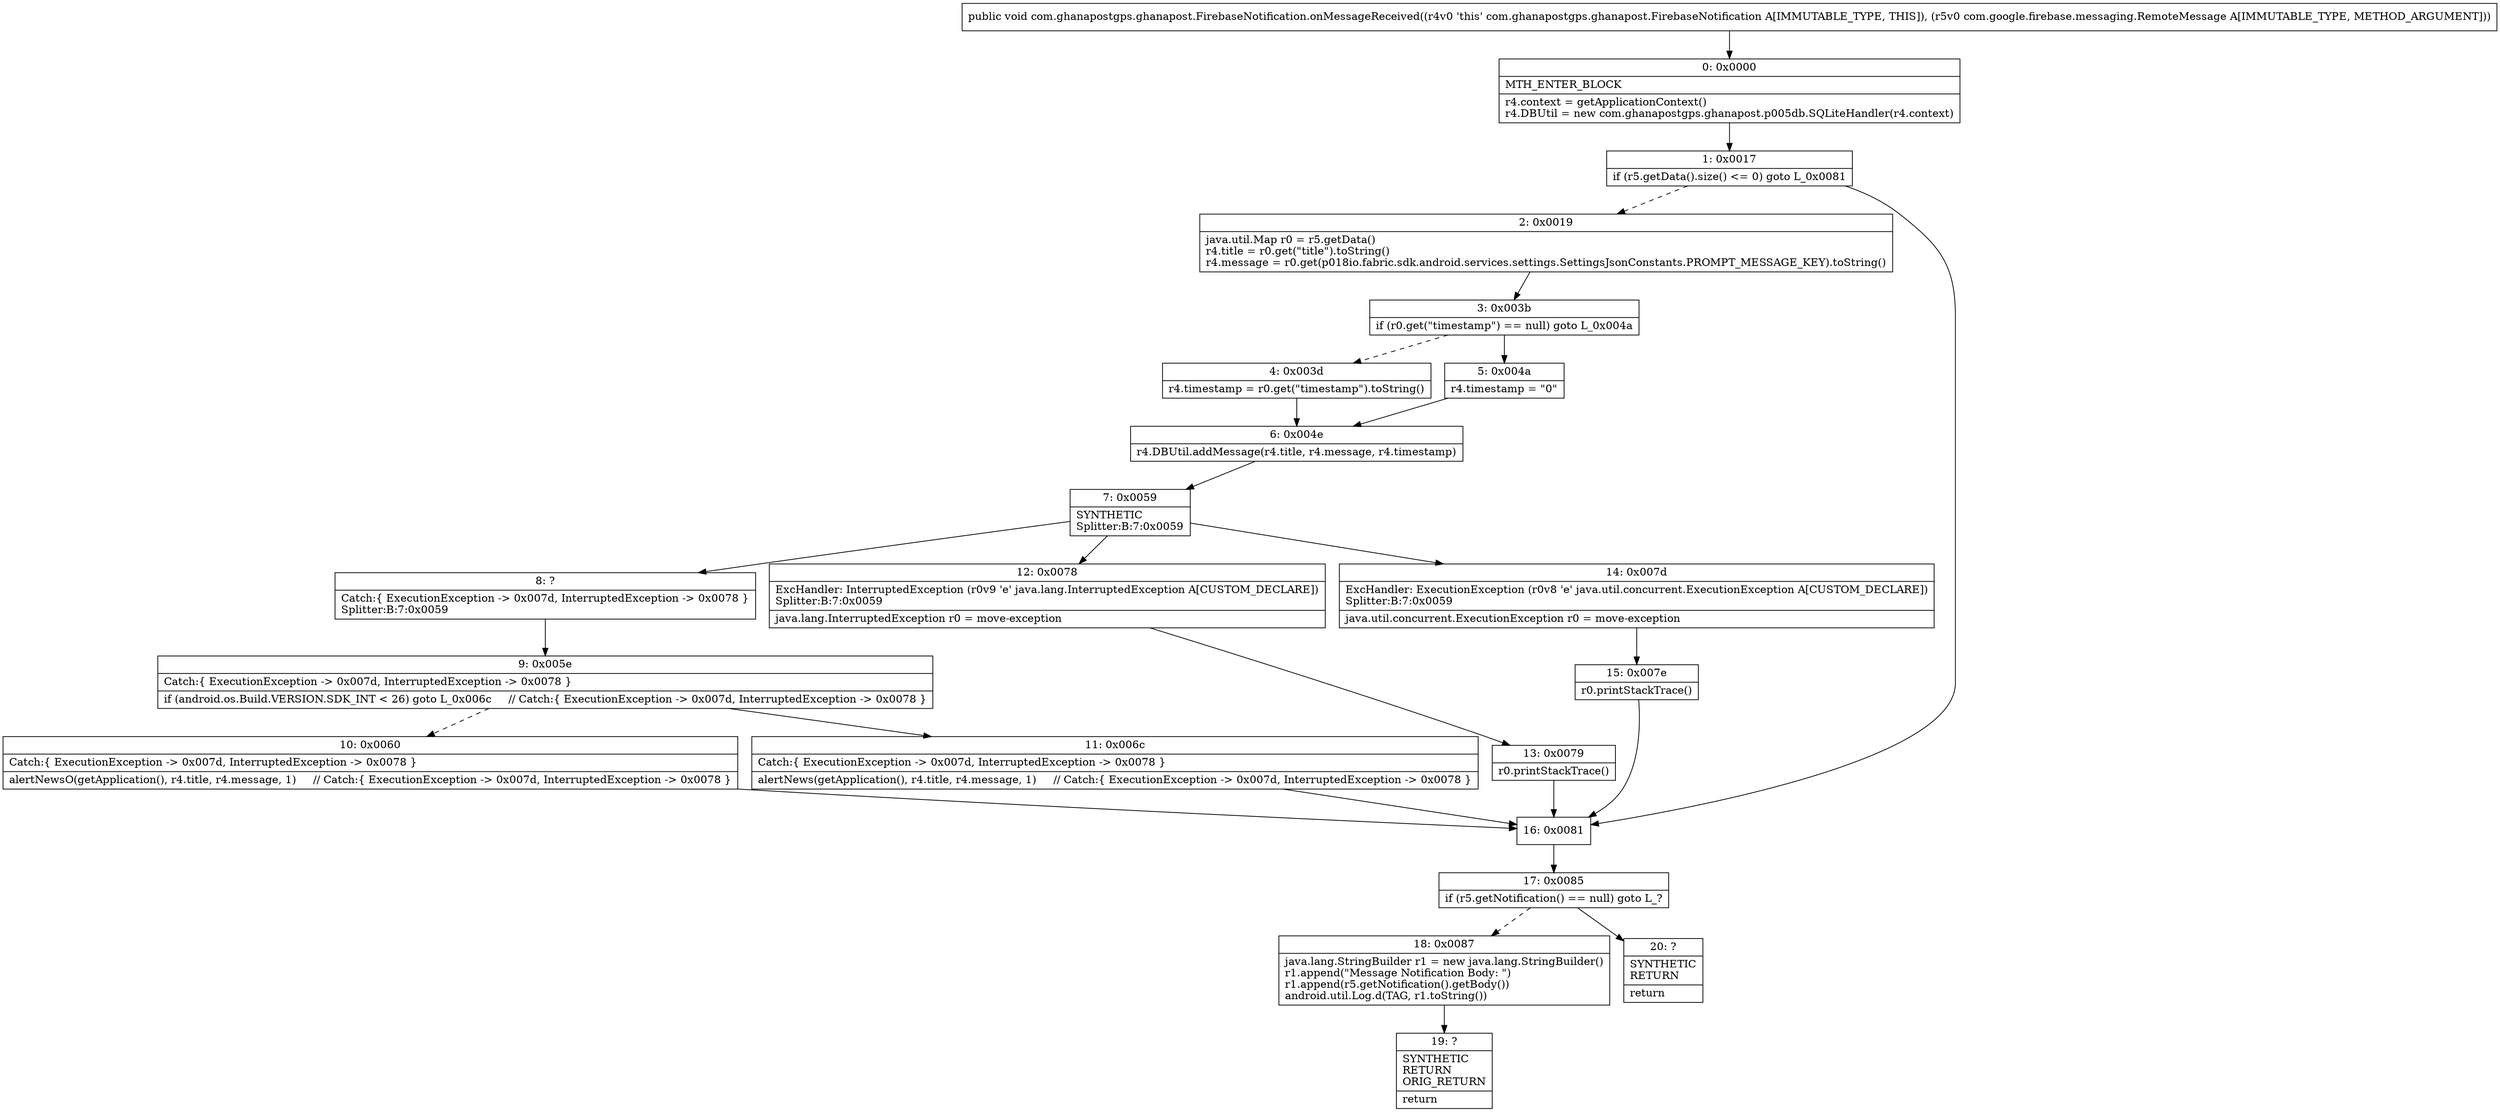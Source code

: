 digraph "CFG forcom.ghanapostgps.ghanapost.FirebaseNotification.onMessageReceived(Lcom\/google\/firebase\/messaging\/RemoteMessage;)V" {
Node_0 [shape=record,label="{0\:\ 0x0000|MTH_ENTER_BLOCK\l|r4.context = getApplicationContext()\lr4.DBUtil = new com.ghanapostgps.ghanapost.p005db.SQLiteHandler(r4.context)\l}"];
Node_1 [shape=record,label="{1\:\ 0x0017|if (r5.getData().size() \<= 0) goto L_0x0081\l}"];
Node_2 [shape=record,label="{2\:\ 0x0019|java.util.Map r0 = r5.getData()\lr4.title = r0.get(\"title\").toString()\lr4.message = r0.get(p018io.fabric.sdk.android.services.settings.SettingsJsonConstants.PROMPT_MESSAGE_KEY).toString()\l}"];
Node_3 [shape=record,label="{3\:\ 0x003b|if (r0.get(\"timestamp\") == null) goto L_0x004a\l}"];
Node_4 [shape=record,label="{4\:\ 0x003d|r4.timestamp = r0.get(\"timestamp\").toString()\l}"];
Node_5 [shape=record,label="{5\:\ 0x004a|r4.timestamp = \"0\"\l}"];
Node_6 [shape=record,label="{6\:\ 0x004e|r4.DBUtil.addMessage(r4.title, r4.message, r4.timestamp)\l}"];
Node_7 [shape=record,label="{7\:\ 0x0059|SYNTHETIC\lSplitter:B:7:0x0059\l}"];
Node_8 [shape=record,label="{8\:\ ?|Catch:\{ ExecutionException \-\> 0x007d, InterruptedException \-\> 0x0078 \}\lSplitter:B:7:0x0059\l}"];
Node_9 [shape=record,label="{9\:\ 0x005e|Catch:\{ ExecutionException \-\> 0x007d, InterruptedException \-\> 0x0078 \}\l|if (android.os.Build.VERSION.SDK_INT \< 26) goto L_0x006c     \/\/ Catch:\{ ExecutionException \-\> 0x007d, InterruptedException \-\> 0x0078 \}\l}"];
Node_10 [shape=record,label="{10\:\ 0x0060|Catch:\{ ExecutionException \-\> 0x007d, InterruptedException \-\> 0x0078 \}\l|alertNewsO(getApplication(), r4.title, r4.message, 1)     \/\/ Catch:\{ ExecutionException \-\> 0x007d, InterruptedException \-\> 0x0078 \}\l}"];
Node_11 [shape=record,label="{11\:\ 0x006c|Catch:\{ ExecutionException \-\> 0x007d, InterruptedException \-\> 0x0078 \}\l|alertNews(getApplication(), r4.title, r4.message, 1)     \/\/ Catch:\{ ExecutionException \-\> 0x007d, InterruptedException \-\> 0x0078 \}\l}"];
Node_12 [shape=record,label="{12\:\ 0x0078|ExcHandler: InterruptedException (r0v9 'e' java.lang.InterruptedException A[CUSTOM_DECLARE])\lSplitter:B:7:0x0059\l|java.lang.InterruptedException r0 = move\-exception\l}"];
Node_13 [shape=record,label="{13\:\ 0x0079|r0.printStackTrace()\l}"];
Node_14 [shape=record,label="{14\:\ 0x007d|ExcHandler: ExecutionException (r0v8 'e' java.util.concurrent.ExecutionException A[CUSTOM_DECLARE])\lSplitter:B:7:0x0059\l|java.util.concurrent.ExecutionException r0 = move\-exception\l}"];
Node_15 [shape=record,label="{15\:\ 0x007e|r0.printStackTrace()\l}"];
Node_16 [shape=record,label="{16\:\ 0x0081}"];
Node_17 [shape=record,label="{17\:\ 0x0085|if (r5.getNotification() == null) goto L_?\l}"];
Node_18 [shape=record,label="{18\:\ 0x0087|java.lang.StringBuilder r1 = new java.lang.StringBuilder()\lr1.append(\"Message Notification Body: \")\lr1.append(r5.getNotification().getBody())\landroid.util.Log.d(TAG, r1.toString())\l}"];
Node_19 [shape=record,label="{19\:\ ?|SYNTHETIC\lRETURN\lORIG_RETURN\l|return\l}"];
Node_20 [shape=record,label="{20\:\ ?|SYNTHETIC\lRETURN\l|return\l}"];
MethodNode[shape=record,label="{public void com.ghanapostgps.ghanapost.FirebaseNotification.onMessageReceived((r4v0 'this' com.ghanapostgps.ghanapost.FirebaseNotification A[IMMUTABLE_TYPE, THIS]), (r5v0 com.google.firebase.messaging.RemoteMessage A[IMMUTABLE_TYPE, METHOD_ARGUMENT])) }"];
MethodNode -> Node_0;
Node_0 -> Node_1;
Node_1 -> Node_2[style=dashed];
Node_1 -> Node_16;
Node_2 -> Node_3;
Node_3 -> Node_4[style=dashed];
Node_3 -> Node_5;
Node_4 -> Node_6;
Node_5 -> Node_6;
Node_6 -> Node_7;
Node_7 -> Node_8;
Node_7 -> Node_14;
Node_7 -> Node_12;
Node_8 -> Node_9;
Node_9 -> Node_10[style=dashed];
Node_9 -> Node_11;
Node_10 -> Node_16;
Node_11 -> Node_16;
Node_12 -> Node_13;
Node_13 -> Node_16;
Node_14 -> Node_15;
Node_15 -> Node_16;
Node_16 -> Node_17;
Node_17 -> Node_18[style=dashed];
Node_17 -> Node_20;
Node_18 -> Node_19;
}

